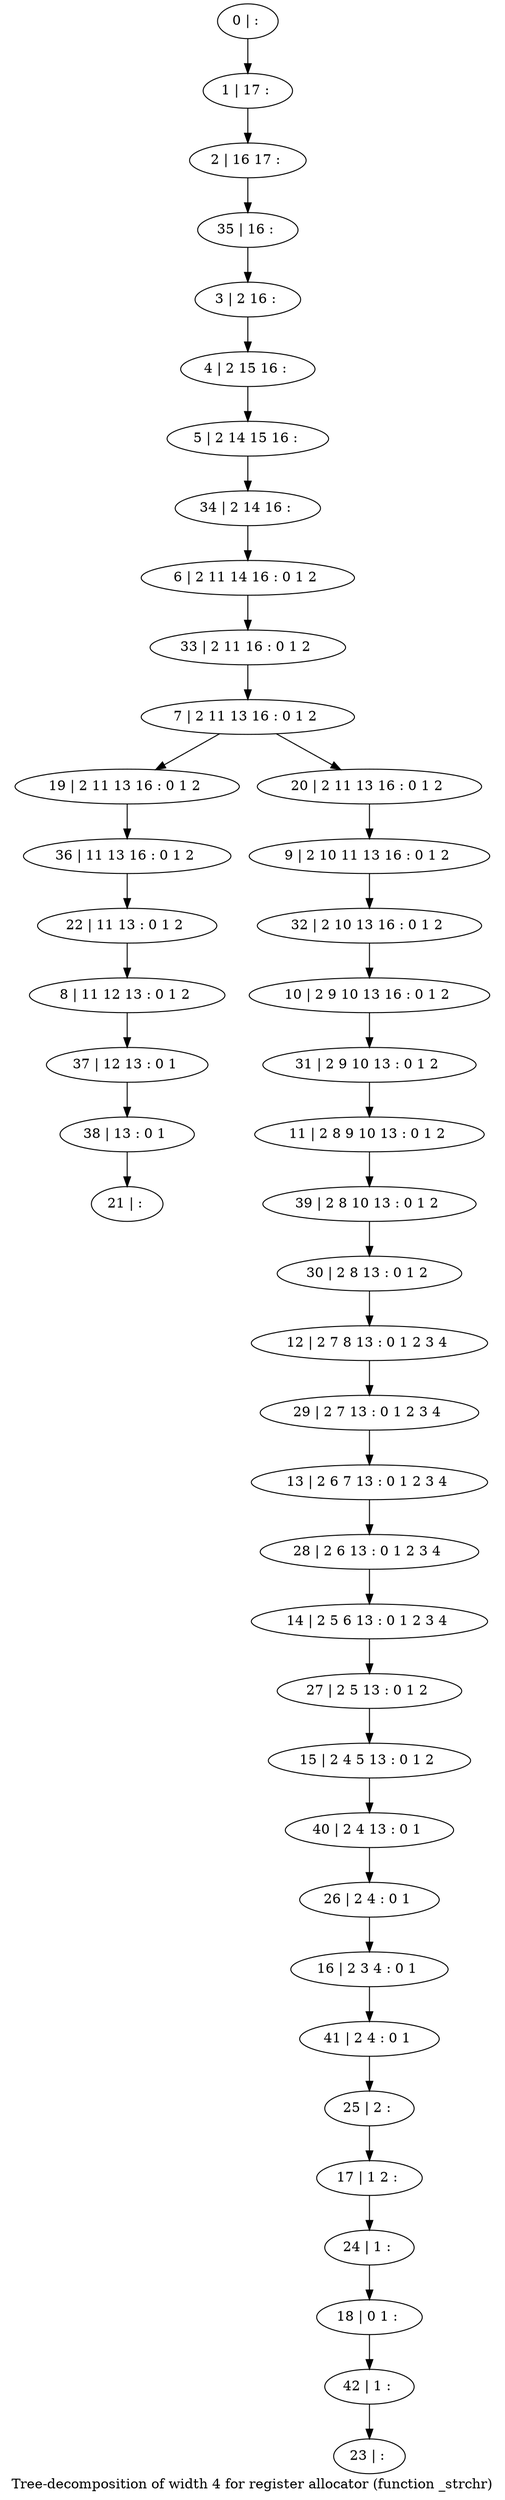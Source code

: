 digraph G {
graph [label="Tree-decomposition of width 4 for register allocator (function _strchr)"]
0[label="0 | : "];
1[label="1 | 17 : "];
2[label="2 | 16 17 : "];
3[label="3 | 2 16 : "];
4[label="4 | 2 15 16 : "];
5[label="5 | 2 14 15 16 : "];
6[label="6 | 2 11 14 16 : 0 1 2 "];
7[label="7 | 2 11 13 16 : 0 1 2 "];
8[label="8 | 11 12 13 : 0 1 2 "];
9[label="9 | 2 10 11 13 16 : 0 1 2 "];
10[label="10 | 2 9 10 13 16 : 0 1 2 "];
11[label="11 | 2 8 9 10 13 : 0 1 2 "];
12[label="12 | 2 7 8 13 : 0 1 2 3 4 "];
13[label="13 | 2 6 7 13 : 0 1 2 3 4 "];
14[label="14 | 2 5 6 13 : 0 1 2 3 4 "];
15[label="15 | 2 4 5 13 : 0 1 2 "];
16[label="16 | 2 3 4 : 0 1 "];
17[label="17 | 1 2 : "];
18[label="18 | 0 1 : "];
19[label="19 | 2 11 13 16 : 0 1 2 "];
20[label="20 | 2 11 13 16 : 0 1 2 "];
21[label="21 | : "];
22[label="22 | 11 13 : 0 1 2 "];
23[label="23 | : "];
24[label="24 | 1 : "];
25[label="25 | 2 : "];
26[label="26 | 2 4 : 0 1 "];
27[label="27 | 2 5 13 : 0 1 2 "];
28[label="28 | 2 6 13 : 0 1 2 3 4 "];
29[label="29 | 2 7 13 : 0 1 2 3 4 "];
30[label="30 | 2 8 13 : 0 1 2 "];
31[label="31 | 2 9 10 13 : 0 1 2 "];
32[label="32 | 2 10 13 16 : 0 1 2 "];
33[label="33 | 2 11 16 : 0 1 2 "];
34[label="34 | 2 14 16 : "];
35[label="35 | 16 : "];
36[label="36 | 11 13 16 : 0 1 2 "];
37[label="37 | 12 13 : 0 1 "];
38[label="38 | 13 : 0 1 "];
39[label="39 | 2 8 10 13 : 0 1 2 "];
40[label="40 | 2 4 13 : 0 1 "];
41[label="41 | 2 4 : 0 1 "];
42[label="42 | 1 : "];
0->1 ;
1->2 ;
3->4 ;
4->5 ;
7->19 ;
20->9 ;
7->20 ;
22->8 ;
24->18 ;
17->24 ;
25->17 ;
26->16 ;
27->15 ;
14->27 ;
28->14 ;
13->28 ;
29->13 ;
12->29 ;
30->12 ;
31->11 ;
10->31 ;
32->10 ;
9->32 ;
33->7 ;
6->33 ;
34->6 ;
5->34 ;
35->3 ;
2->35 ;
36->22 ;
19->36 ;
8->37 ;
38->21 ;
37->38 ;
39->30 ;
11->39 ;
40->26 ;
15->40 ;
41->25 ;
16->41 ;
42->23 ;
18->42 ;
}
